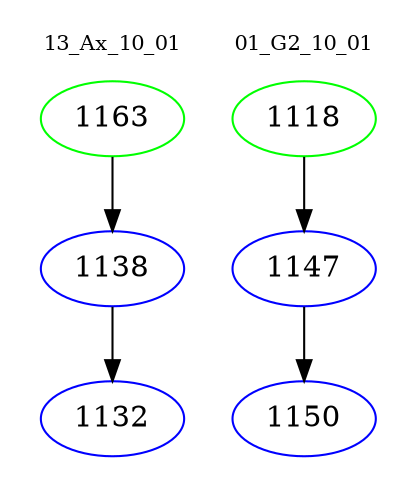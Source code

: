 digraph{
subgraph cluster_0 {
color = white
label = "13_Ax_10_01";
fontsize=10;
T0_1163 [label="1163", color="green"]
T0_1163 -> T0_1138 [color="black"]
T0_1138 [label="1138", color="blue"]
T0_1138 -> T0_1132 [color="black"]
T0_1132 [label="1132", color="blue"]
}
subgraph cluster_1 {
color = white
label = "01_G2_10_01";
fontsize=10;
T1_1118 [label="1118", color="green"]
T1_1118 -> T1_1147 [color="black"]
T1_1147 [label="1147", color="blue"]
T1_1147 -> T1_1150 [color="black"]
T1_1150 [label="1150", color="blue"]
}
}
